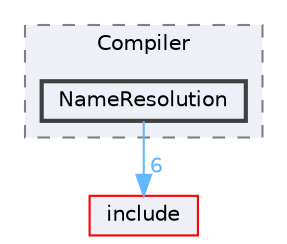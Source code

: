 digraph "/Users/fola/Documents/ArkScript/Ark/src/arkreactor/Compiler/NameResolution"
{
 // INTERACTIVE_SVG=YES
 // LATEX_PDF_SIZE
  bgcolor="transparent";
  edge [fontname=Helvetica,fontsize=10,labelfontname=Helvetica,labelfontsize=10];
  node [fontname=Helvetica,fontsize=10,shape=box,height=0.2,width=0.4];
  compound=true
  subgraph clusterdir_548d85becfdd8b4d1d64f6a452aea6ab {
    graph [ bgcolor="#edf0f7", pencolor="grey50", label="Compiler", fontname=Helvetica,fontsize=10 style="filled,dashed", URL="dir_548d85becfdd8b4d1d64f6a452aea6ab.html",tooltip=""]
  dir_b6124fb14836ac39ce59840b20290a71 [label="NameResolution", fillcolor="#edf0f7", color="grey25", style="filled,bold", URL="dir_b6124fb14836ac39ce59840b20290a71.html",tooltip=""];
  }
  dir_d44c64559bbebec7f509842c48db8b23 [label="include", fillcolor="#edf0f7", color="red", style="filled", URL="dir_d44c64559bbebec7f509842c48db8b23.html",tooltip=""];
  dir_b6124fb14836ac39ce59840b20290a71->dir_d44c64559bbebec7f509842c48db8b23 [headlabel="6", labeldistance=1.5 headhref="dir_000033_000022.html" href="dir_000033_000022.html" color="steelblue1" fontcolor="steelblue1"];
}

